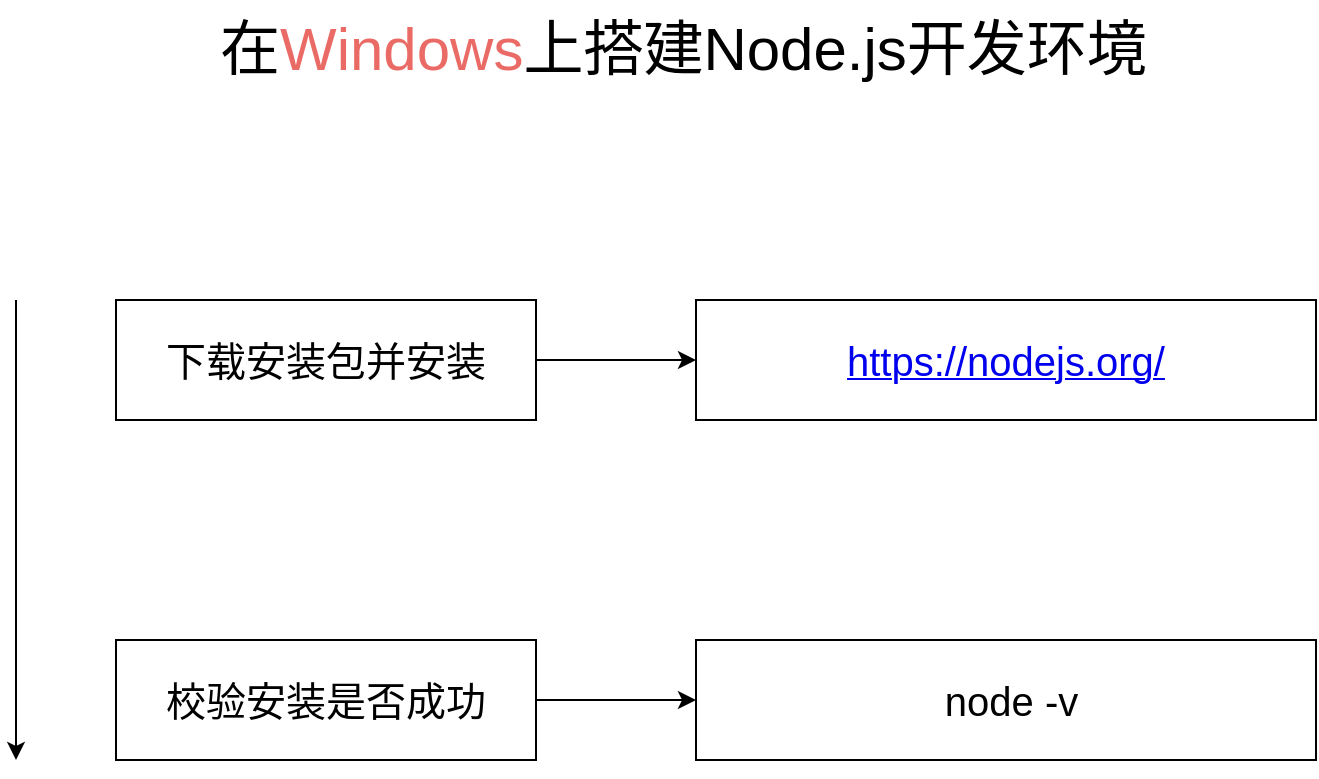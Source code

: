 <mxfile version="12.7.9" type="device"><diagram id="Lb2gcaWrPUdefBj0Ob56" name="steps"><mxGraphModel dx="1631" dy="730" grid="1" gridSize="10" guides="1" tooltips="1" connect="1" arrows="1" fold="1" page="1" pageScale="1" pageWidth="1920" pageHeight="1200" math="0" shadow="0"><root><mxCell id="0"/><mxCell id="1" parent="0"/><mxCell id="smizoJcwFetx8bxbKqBM-4" value="" style="edgeStyle=orthogonalEdgeStyle;rounded=0;orthogonalLoop=1;jettySize=auto;html=1;" parent="1" source="smizoJcwFetx8bxbKqBM-1" target="smizoJcwFetx8bxbKqBM-3" edge="1"><mxGeometry relative="1" as="geometry"/></mxCell><mxCell id="smizoJcwFetx8bxbKqBM-1" value="&lt;font style=&quot;font-size: 20px&quot;&gt;下载安装包并安装&lt;/font&gt;" style="rounded=0;whiteSpace=wrap;html=1;" parent="1" vertex="1"><mxGeometry x="590" y="370" width="210" height="60" as="geometry"/></mxCell><mxCell id="smizoJcwFetx8bxbKqBM-3" value="&lt;a href=&quot;https://nodejs.org/&quot;&gt;&lt;font style=&quot;font-size: 20px&quot;&gt;https://nodejs.org/&lt;/font&gt;&lt;/a&gt;" style="rounded=0;whiteSpace=wrap;html=1;" parent="1" vertex="1"><mxGeometry x="880" y="370" width="310" height="60" as="geometry"/></mxCell><mxCell id="smizoJcwFetx8bxbKqBM-5" value="" style="edgeStyle=orthogonalEdgeStyle;rounded=0;orthogonalLoop=1;jettySize=auto;html=1;" parent="1" source="smizoJcwFetx8bxbKqBM-6" target="smizoJcwFetx8bxbKqBM-7" edge="1"><mxGeometry relative="1" as="geometry"/></mxCell><mxCell id="smizoJcwFetx8bxbKqBM-6" value="&lt;span style=&quot;font-size: 20px&quot;&gt;校验安装是否成功&lt;/span&gt;" style="rounded=0;whiteSpace=wrap;html=1;" parent="1" vertex="1"><mxGeometry x="590" y="540" width="210" height="60" as="geometry"/></mxCell><mxCell id="smizoJcwFetx8bxbKqBM-7" value="&lt;font style=&quot;font-size: 20px&quot;&gt;&amp;nbsp;node -v&lt;/font&gt;" style="rounded=0;whiteSpace=wrap;html=1;" parent="1" vertex="1"><mxGeometry x="880" y="540" width="310" height="60" as="geometry"/></mxCell><mxCell id="smizoJcwFetx8bxbKqBM-8" value="" style="endArrow=classic;html=1;" parent="1" edge="1"><mxGeometry width="50" height="50" relative="1" as="geometry"><mxPoint x="540" y="370" as="sourcePoint"/><mxPoint x="540" y="600" as="targetPoint"/></mxGeometry></mxCell><mxCell id="smizoJcwFetx8bxbKqBM-9" value="&lt;font style=&quot;font-size: 30px&quot;&gt;在&lt;font color=&quot;#ea6b66&quot;&gt;Windows&lt;/font&gt;上搭建Node.js开发环境&lt;/font&gt;" style="text;html=1;" parent="1" vertex="1"><mxGeometry x="640" y="220" width="200" height="30" as="geometry"/></mxCell></root></mxGraphModel></diagram></mxfile>